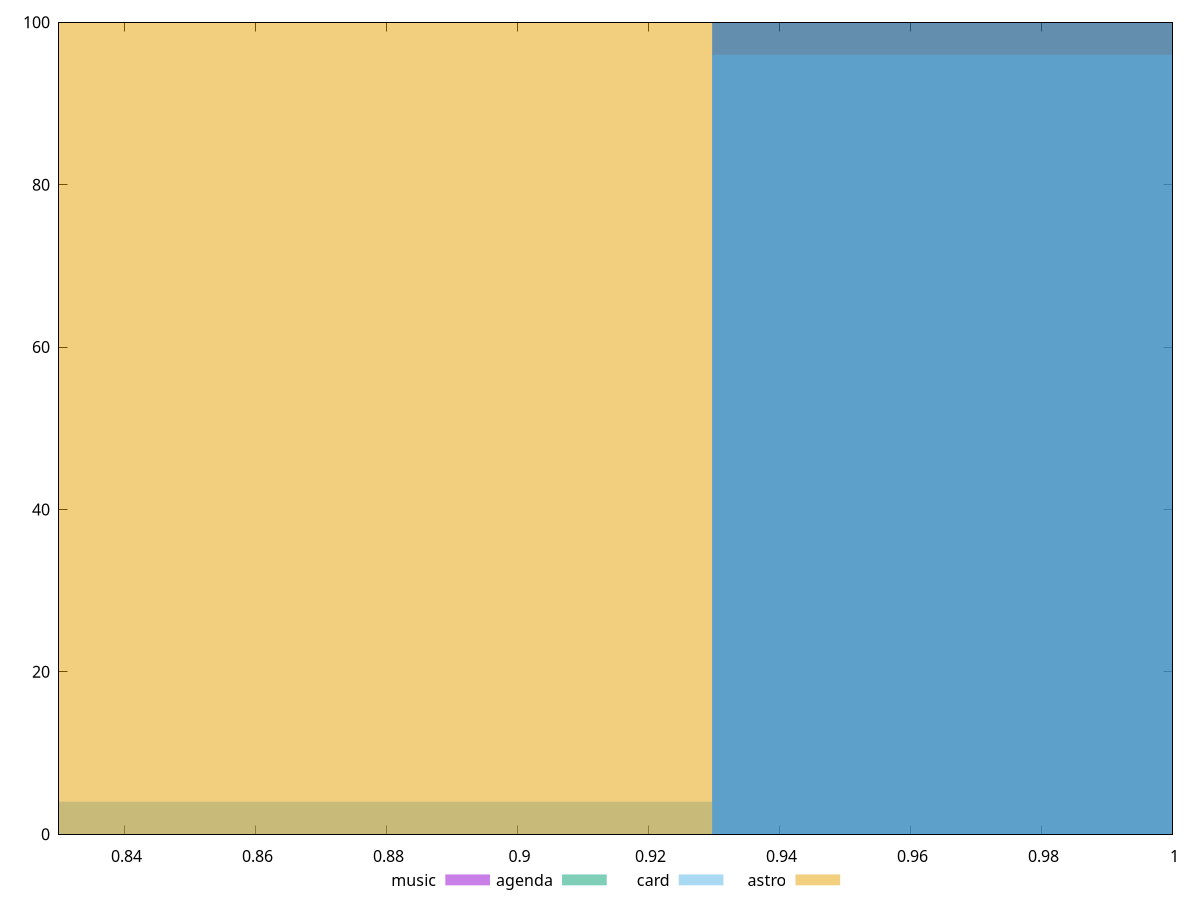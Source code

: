 reset

$music <<EOF
0.9916929388959355 100
EOF

$agenda <<EOF
0.9916929388959355 100
EOF

$card <<EOF
0.8677313215339435 4
0.9916929388959355 96
EOF

$astro <<EOF
0.8677313215339435 100
EOF

set key outside below
set boxwidth 0.12396161736199193
set xrange [0.83:1]
set yrange [0:100]
set trange [0:100]
set style fill transparent solid 0.5 noborder
set terminal svg size 640, 520 enhanced background rgb 'white'
set output "reports/report_00031_2021-02-24T23-18-18.084Z/cumulative-layout-shift/comparison/histogram/all_score.svg"

plot $music title "music" with boxes, \
     $agenda title "agenda" with boxes, \
     $card title "card" with boxes, \
     $astro title "astro" with boxes

reset
